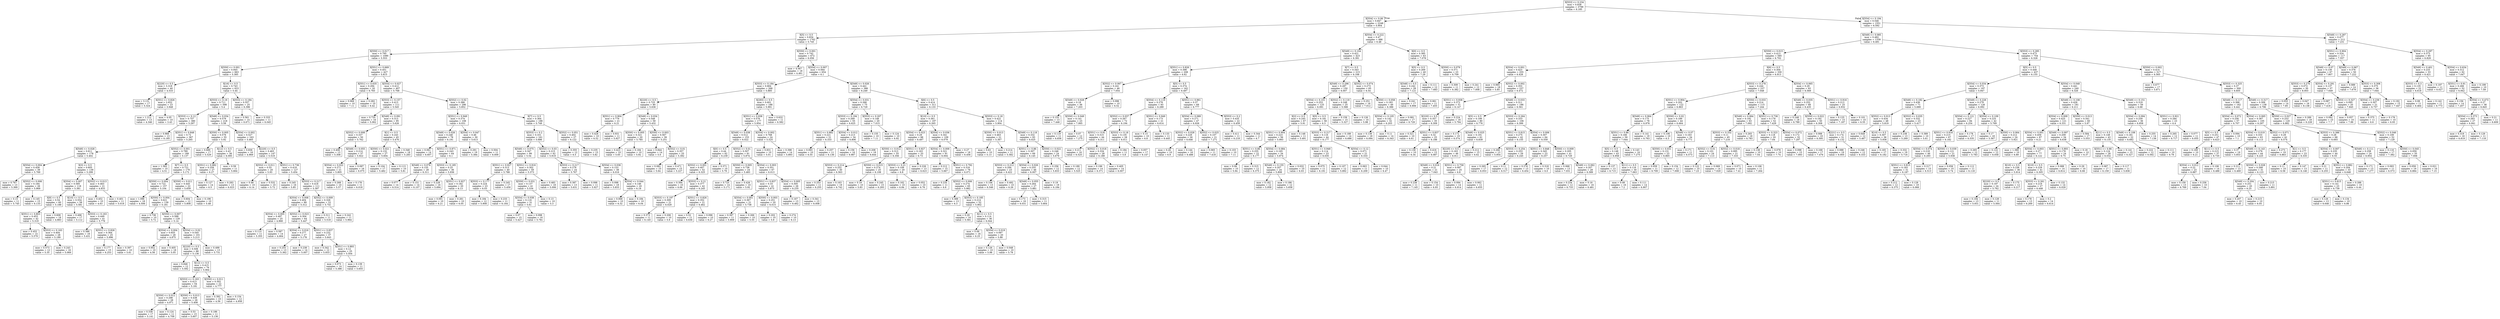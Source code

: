 digraph Tree {
node [shape=box] ;
0 [label="X[553] <= 0.234\nmse = 0.838\nsamples = 3799\nvalue = 6.185"] ;
1 [label="X[554] <= 0.06\nmse = 0.847\nsamples = 2248\nvalue = 5.904"] ;
0 -> 1 [labeldistance=2.5, labelangle=45, headlabel="True"] ;
2 [label="X[5] <= 0.5\nmse = 0.834\nsamples = 1762\nvalue = 5.745"] ;
1 -> 2 ;
3 [label="X[550] <= 0.017\nmse = 0.795\nsamples = 1090\nvalue = 5.553"] ;
2 -> 3 ;
4 [label="X[550] <= 0.001\nmse = 0.945\nsamples = 663\nvalue = 5.385"] ;
3 -> 4 ;
5 [label="X[220] <= 0.5\nmse = 3.318\nsamples = 40\nvalue = 4.533"] ;
4 -> 5 ;
6 [label="mse = 3.131\nsamples = 17\nvalue = 5.324"] ;
5 -> 6 ;
7 [label="X[551] <= 0.826\nmse = 2.652\nsamples = 23\nvalue = 3.948"] ;
5 -> 7 ;
8 [label="mse = 1.212\nsamples = 13\nvalue = 4.346"] ;
7 -> 8 ;
9 [label="mse = 4.05\nsamples = 10\nvalue = 3.43"] ;
7 -> 9 ;
10 [label="X[16] <= 0.5\nmse = 0.743\nsamples = 623\nvalue = 5.44"] ;
4 -> 10 ;
11 [label="X[553] <= 0.19\nmse = 0.711\nsamples = 598\nvalue = 5.4"] ;
10 -> 11 ;
12 [label="X[553] <= 0.12\nmse = 0.757\nsamples = 380\nvalue = 5.297"] ;
11 -> 12 ;
13 [label="mse = 0.989\nsamples = 13\nvalue = 6.185"] ;
12 -> 13 ;
14 [label="X[551] <= 0.848\nmse = 0.72\nsamples = 367\nvalue = 5.265"] ;
12 -> 14 ;
15 [label="X[549] <= 0.028\nmse = 0.611\nsamples = 178\nvalue = 5.402"] ;
14 -> 15 ;
16 [label="X[554] <= 0.004\nmse = 0.458\nsamples = 39\nvalue = 5.769"] ;
15 -> 16 ;
17 [label="mse = 0.767\nsamples = 13\nvalue = 5.369"] ;
16 -> 17 ;
18 [label="X[552] <= 0.006\nmse = 0.184\nsamples = 26\nvalue = 5.969"] ;
16 -> 18 ;
19 [label="mse = 0.15\nsamples = 11\nvalue = 5.745"] ;
18 -> 19 ;
20 [label="mse = 0.145\nsamples = 15\nvalue = 6.133"] ;
18 -> 20 ;
21 [label="X[3] <= 0.5\nmse = 0.605\nsamples = 139\nvalue = 5.299"] ;
15 -> 21 ;
22 [label="X[554] <= 0.007\nmse = 0.585\nsamples = 118\nvalue = 5.381"] ;
21 -> 22 ;
23 [label="X[8] <= 0.5\nmse = 0.54\nsamples = 60\nvalue = 5.188"] ;
22 -> 23 ;
24 [label="X[551] <= 0.803\nmse = 0.453\nsamples = 42\nvalue = 5.319"] ;
23 -> 24 ;
25 [label="mse = 0.452\nsamples = 14\nvalue = 5.579"] ;
24 -> 25 ;
26 [label="X[553] <= 0.163\nmse = 0.404\nsamples = 28\nvalue = 5.189"] ;
24 -> 26 ;
27 [label="mse = 0.573\nsamples = 12\nvalue = 5.35"] ;
26 -> 27 ;
28 [label="mse = 0.243\nsamples = 16\nvalue = 5.069"] ;
26 -> 28 ;
29 [label="mse = 0.608\nsamples = 18\nvalue = 4.883"] ;
23 -> 29 ;
30 [label="X[10] <= 0.5\nmse = 0.554\nsamples = 58\nvalue = 5.581"] ;
22 -> 30 ;
31 [label="mse = 0.496\nsamples = 17\nvalue = 5.112"] ;
30 -> 31 ;
32 [label="X[553] <= 0.163\nmse = 0.449\nsamples = 41\nvalue = 5.776"] ;
30 -> 32 ;
33 [label="mse = 0.386\nsamples = 16\nvalue = 5.431"] ;
32 -> 33 ;
34 [label="X[551] <= 0.826\nmse = 0.364\nsamples = 25\nvalue = 5.996"] ;
32 -> 34 ;
35 [label="mse = 0.177\nsamples = 15\nvalue = 6.253"] ;
34 -> 35 ;
36 [label="mse = 0.397\nsamples = 10\nvalue = 5.61"] ;
34 -> 36 ;
37 [label="X[552] <= 0.013\nmse = 0.463\nsamples = 21\nvalue = 4.833"] ;
21 -> 37 ;
38 [label="mse = 0.452\nsamples = 10\nvalue = 4.63"] ;
37 -> 38 ;
39 [label="mse = 0.401\nsamples = 11\nvalue = 5.018"] ;
37 -> 39 ;
40 [label="X[552] <= 0.001\nmse = 0.789\nsamples = 189\nvalue = 5.137"] ;
14 -> 40 ;
41 [label="mse = 1.583\nsamples = 10\nvalue = 4.51"] ;
40 -> 41 ;
42 [label="X[7] <= 0.5\nmse = 0.721\nsamples = 179\nvalue = 5.172"] ;
40 -> 42 ;
43 [label="X[550] <= 0.004\nmse = 0.722\nsamples = 157\nvalue = 5.104"] ;
42 -> 43 ;
44 [label="mse = 1.096\nsamples = 18\nvalue = 4.506"] ;
43 -> 44 ;
45 [label="X[550] <= 0.004\nmse = 0.621\nsamples = 139\nvalue = 5.181"] ;
43 -> 45 ;
46 [label="mse = 0.736\nsamples = 10\nvalue = 5.72"] ;
45 -> 46 ;
47 [label="X[550] <= 0.007\nmse = 0.588\nsamples = 129\nvalue = 5.14"] ;
45 -> 47 ;
48 [label="X[554] <= 0.004\nmse = 0.655\nsamples = 28\nvalue = 4.875"] ;
47 -> 48 ;
49 [label="mse = 0.952\nsamples = 10\nvalue = 4.56"] ;
48 -> 49 ;
50 [label="mse = 0.405\nsamples = 18\nvalue = 5.05"] ;
48 -> 50 ;
51 [label="X[554] <= 0.02\nmse = 0.545\nsamples = 101\nvalue = 5.213"] ;
47 -> 51 ;
52 [label="X[220] <= 0.5\nmse = 0.506\nsamples = 88\nvalue = 5.136"] ;
51 -> 52 ;
53 [label="mse = 0.846\nsamples = 12\nvalue = 5.592"] ;
52 -> 53 ;
54 [label="X[12] <= 0.5\nmse = 0.415\nsamples = 76\nvalue = 5.064"] ;
52 -> 54 ;
55 [label="X[553] <= 0.163\nmse = 0.413\nsamples = 54\nvalue = 5.181"] ;
54 -> 55 ;
56 [label="X[550] <= 0.012\nmse = 0.298\nsamples = 28\nvalue = 4.971"] ;
55 -> 56 ;
57 [label="mse = 0.338\nsamples = 17\nvalue = 5.141"] ;
56 -> 57 ;
58 [label="mse = 0.124\nsamples = 11\nvalue = 4.709"] ;
56 -> 58 ;
59 [label="X[550] <= 0.013\nmse = 0.438\nsamples = 26\nvalue = 5.408"] ;
55 -> 59 ;
60 [label="mse = 0.53\nsamples = 15\nvalue = 5.607"] ;
59 -> 60 ;
61 [label="mse = 0.186\nsamples = 11\nvalue = 5.136"] ;
59 -> 61 ;
62 [label="X[550] <= 0.011\nmse = 0.302\nsamples = 22\nvalue = 4.777"] ;
54 -> 62 ;
63 [label="mse = 0.392\nsamples = 10\nvalue = 4.56"] ;
62 -> 63 ;
64 [label="mse = 0.154\nsamples = 12\nvalue = 4.958"] ;
62 -> 64 ;
65 [label="mse = 0.499\nsamples = 13\nvalue = 5.731"] ;
51 -> 65 ;
66 [label="X[550] <= 0.011\nmse = 0.445\nsamples = 22\nvalue = 5.659"] ;
42 -> 66 ;
67 [label="mse = 0.604\nsamples = 12\nvalue = 5.808"] ;
66 -> 67 ;
68 [label="mse = 0.196\nsamples = 10\nvalue = 5.48"] ;
66 -> 68 ;
69 [label="X[549] <= 0.034\nmse = 0.579\nsamples = 218\nvalue = 5.58"] ;
11 -> 69 ;
70 [label="X[550] <= 0.005\nmse = 0.579\nsamples = 55\nvalue = 5.92"] ;
69 -> 70 ;
71 [label="mse = 0.689\nsamples = 17\nvalue = 5.529"] ;
70 -> 71 ;
72 [label="X[12] <= 0.5\nmse = 0.43\nsamples = 38\nvalue = 6.095"] ;
70 -> 72 ;
73 [label="X[551] <= 0.882\nmse = 0.259\nsamples = 27\nvalue = 6.27"] ;
72 -> 73 ;
74 [label="mse = 0.127\nsamples = 14\nvalue = 6.5"] ;
73 -> 74 ;
75 [label="mse = 0.283\nsamples = 13\nvalue = 6.023"] ;
73 -> 75 ;
76 [label="mse = 0.59\nsamples = 11\nvalue = 5.664"] ;
72 -> 76 ;
77 [label="X[554] <= 0.002\nmse = 0.527\nsamples = 163\nvalue = 5.465"] ;
69 -> 77 ;
78 [label="mse = 0.836\nsamples = 16\nvalue = 4.969"] ;
77 -> 78 ;
79 [label="X[220] <= 0.5\nmse = 0.463\nsamples = 147\nvalue = 5.519"] ;
77 -> 79 ;
80 [label="X[552] <= 0.011\nmse = 0.55\nsamples = 20\nvalue = 5.93"] ;
79 -> 80 ;
81 [label="mse = 0.48\nsamples = 10\nvalue = 6.14"] ;
80 -> 81 ;
82 [label="mse = 0.532\nsamples = 10\nvalue = 5.72"] ;
80 -> 82 ;
83 [label="X[551] <= 0.736\nmse = 0.419\nsamples = 127\nvalue = 5.454"] ;
79 -> 83 ;
84 [label="mse = 0.245\nsamples = 16\nvalue = 5.85"] ;
83 -> 84 ;
85 [label="X[553] <= 0.217\nmse = 0.418\nsamples = 111\nvalue = 5.397"] ;
83 -> 85 ;
86 [label="X[554] <= 0.008\nmse = 0.404\nsamples = 89\nvalue = 5.312"] ;
85 -> 86 ;
87 [label="X[554] <= 0.005\nmse = 0.497\nsamples = 25\nvalue = 4.968"] ;
86 -> 87 ;
88 [label="mse = 0.115\nsamples = 11\nvalue = 5.355"] ;
87 -> 88 ;
89 [label="mse = 0.587\nsamples = 14\nvalue = 4.664"] ;
87 -> 89 ;
90 [label="X[552] <= 0.023\nmse = 0.304\nsamples = 64\nvalue = 5.447"] ;
86 -> 90 ;
91 [label="X[554] <= 0.016\nmse = 0.277\nsamples = 27\nvalue = 5.178"] ;
90 -> 91 ;
92 [label="mse = 0.255\nsamples = 13\nvalue = 5.362"] ;
91 -> 92 ;
93 [label="mse = 0.238\nsamples = 14\nvalue = 5.007"] ;
91 -> 93 ;
94 [label="X[551] <= 0.837\nmse = 0.232\nsamples = 37\nvalue = 5.643"] ;
90 -> 94 ;
95 [label="mse = 0.342\nsamples = 12\nvalue = 5.933"] ;
94 -> 95 ;
96 [label="X[551] <= 0.893\nmse = 0.12\nsamples = 25\nvalue = 5.504"] ;
94 -> 96 ;
97 [label="mse = 0.073\nsamples = 14\nvalue = 5.386"] ;
96 -> 97 ;
98 [label="mse = 0.139\nsamples = 11\nvalue = 5.655"] ;
96 -> 98 ;
99 [label="X[552] <= 0.009\nmse = 0.326\nsamples = 22\nvalue = 5.741"] ;
85 -> 99 ;
100 [label="mse = 0.311\nsamples = 11\nvalue = 5.518"] ;
99 -> 100 ;
101 [label="mse = 0.242\nsamples = 11\nvalue = 5.964"] ;
99 -> 101 ;
102 [label="X[553] <= 0.184\nmse = 0.557\nsamples = 25\nvalue = 6.396"] ;
10 -> 102 ;
103 [label="mse = 0.561\nsamples = 14\nvalue = 6.671"] ;
102 -> 103 ;
104 [label="mse = 0.333\nsamples = 11\nvalue = 6.045"] ;
102 -> 104 ;
105 [label="X[551] <= 0.669\nmse = 0.451\nsamples = 427\nvalue = 5.815"] ;
3 -> 105 ;
106 [label="X[551] <= 0.635\nmse = 0.294\nsamples = 20\nvalue = 6.765"] ;
105 -> 106 ;
107 [label="mse = 0.069\nsamples = 10\nvalue = 7.11"] ;
106 -> 107 ;
108 [label="mse = 0.282\nsamples = 10\nvalue = 6.42"] ;
106 -> 108 ;
109 [label="X[554] <= 0.027\nmse = 0.412\nsamples = 407\nvalue = 5.768"] ;
105 -> 109 ;
110 [label="X[553] <= 0.157\nmse = 0.413\nsamples = 111\nvalue = 5.545"] ;
109 -> 110 ;
111 [label="mse = 0.735\nsamples = 16\nvalue = 5.062"] ;
110 -> 111 ;
112 [label="X[549] <= 0.091\nmse = 0.313\nsamples = 95\nvalue = 5.626"] ;
110 -> 112 ;
113 [label="X[552] <= 0.008\nmse = 0.337\nsamples = 50\nvalue = 5.762"] ;
112 -> 113 ;
114 [label="mse = 0.408\nsamples = 13\nvalue = 5.308"] ;
113 -> 114 ;
115 [label="X[549] <= 0.055\nmse = 0.214\nsamples = 37\nvalue = 5.922"] ;
113 -> 115 ;
116 [label="X[554] <= 0.022\nmse = 0.271\nsamples = 21\nvalue = 5.805"] ;
115 -> 116 ;
117 [label="mse = 0.268\nsamples = 10\nvalue = 5.57"] ;
116 -> 117 ;
118 [label="mse = 0.178\nsamples = 11\nvalue = 6.018"] ;
116 -> 118 ;
119 [label="mse = 0.097\nsamples = 16\nvalue = 6.075"] ;
115 -> 119 ;
120 [label="X[1] <= 0.5\nmse = 0.243\nsamples = 45\nvalue = 5.476"] ;
112 -> 120 ;
121 [label="X[550] <= 0.021\nmse = 0.132\nsamples = 27\nvalue = 5.604"] ;
120 -> 121 ;
122 [label="mse = 0.104\nsamples = 17\nvalue = 5.482"] ;
121 -> 122 ;
123 [label="mse = 0.113\nsamples = 10\nvalue = 5.81"] ;
121 -> 123 ;
124 [label="mse = 0.348\nsamples = 18\nvalue = 5.283"] ;
120 -> 124 ;
125 [label="X[552] <= 0.02\nmse = 0.386\nsamples = 296\nvalue = 5.852"] ;
109 -> 125 ;
126 [label="X[551] <= 0.949\nmse = 0.374\nsamples = 108\nvalue = 6.031"] ;
125 -> 126 ;
127 [label="X[549] <= 0.026\nmse = 0.248\nsamples = 78\nvalue = 6.191"] ;
126 -> 127 ;
128 [label="mse = 0.061\nsamples = 14\nvalue = 6.607"] ;
127 -> 128 ;
129 [label="X[551] <= 0.871\nmse = 0.243\nsamples = 64\nvalue = 6.1"] ;
127 -> 129 ;
130 [label="X[549] <= 0.076\nmse = 0.155\nsamples = 28\nvalue = 6.311"] ;
129 -> 130 ;
131 [label="mse = 0.077\nsamples = 14\nvalue = 6.514"] ;
130 -> 131 ;
132 [label="mse = 0.151\nsamples = 14\nvalue = 6.107"] ;
130 -> 132 ;
133 [label="X[553] <= 0.185\nmse = 0.25\nsamples = 36\nvalue = 5.936"] ;
129 -> 133 ;
134 [label="mse = 0.228\nsamples = 16\nvalue = 5.694"] ;
133 -> 134 ;
135 [label="X[551] <= 0.927\nmse = 0.182\nsamples = 20\nvalue = 6.13"] ;
133 -> 135 ;
136 [label="mse = 0.091\nsamples = 10\nvalue = 6.21"] ;
135 -> 136 ;
137 [label="mse = 0.261\nsamples = 10\nvalue = 6.05"] ;
135 -> 137 ;
138 [label="X[554] <= 0.047\nmse = 0.46\nsamples = 30\nvalue = 5.613"] ;
126 -> 138 ;
139 [label="mse = 0.291\nsamples = 19\nvalue = 5.384"] ;
138 -> 139 ;
140 [label="mse = 0.504\nsamples = 11\nvalue = 6.009"] ;
138 -> 140 ;
141 [label="X[7] <= 0.5\nmse = 0.364\nsamples = 188\nvalue = 5.749"] ;
125 -> 141 ;
142 [label="X[553] <= 0.2\nmse = 0.331\nsamples = 161\nvalue = 5.686"] ;
141 -> 142 ;
143 [label="X[549] <= 0.075\nmse = 0.347\nsamples = 99\nvalue = 5.54"] ;
142 -> 143 ;
144 [label="X[551] <= 0.927\nmse = 0.313\nsamples = 40\nvalue = 5.788"] ;
143 -> 144 ;
145 [label="X[553] <= 0.177\nmse = 0.224\nsamples = 23\nvalue = 6.03"] ;
144 -> 145 ;
146 [label="mse = 0.184\nsamples = 12\nvalue = 5.908"] ;
145 -> 146 ;
147 [label="mse = 0.233\nsamples = 11\nvalue = 6.164"] ;
145 -> 147 ;
148 [label="mse = 0.245\nsamples = 17\nvalue = 5.459"] ;
144 -> 148 ;
149 [label="X[551] <= 0.916\nmse = 0.302\nsamples = 59\nvalue = 5.373"] ;
143 -> 149 ;
150 [label="X[550] <= 0.031\nmse = 0.137\nsamples = 41\nvalue = 5.534"] ;
149 -> 150 ;
151 [label="X[554] <= 0.038\nmse = 0.116\nsamples = 31\nvalue = 5.61"] ;
150 -> 151 ;
152 [label="mse = 0.07\nsamples = 15\nvalue = 5.427"] ;
151 -> 152 ;
153 [label="mse = 0.098\nsamples = 16\nvalue = 5.781"] ;
151 -> 153 ;
154 [label="mse = 0.13\nsamples = 10\nvalue = 5.3"] ;
150 -> 154 ;
155 [label="mse = 0.483\nsamples = 18\nvalue = 5.006"] ;
149 -> 155 ;
156 [label="X[552] <= 0.03\nmse = 0.215\nsamples = 62\nvalue = 5.919"] ;
142 -> 156 ;
157 [label="X[553] <= 0.217\nmse = 0.276\nsamples = 24\nvalue = 5.767"] ;
156 -> 157 ;
158 [label="mse = 0.387\nsamples = 13\nvalue = 5.631"] ;
157 -> 158 ;
159 [label="mse = 0.098\nsamples = 11\nvalue = 5.927"] ;
157 -> 159 ;
160 [label="X[554] <= 0.036\nmse = 0.153\nsamples = 38\nvalue = 6.016"] ;
156 -> 160 ;
161 [label="mse = 0.098\nsamples = 18\nvalue = 5.833"] ;
160 -> 161 ;
162 [label="X[554] <= 0.044\nmse = 0.146\nsamples = 20\nvalue = 6.18"] ;
160 -> 162 ;
163 [label="mse = 0.068\nsamples = 10\nvalue = 6.32"] ;
162 -> 163 ;
164 [label="mse = 0.184\nsamples = 10\nvalue = 6.04"] ;
162 -> 164 ;
165 [label="X[552] <= 0.051\nmse = 0.402\nsamples = 27\nvalue = 6.122"] ;
141 -> 165 ;
166 [label="mse = 0.355\nsamples = 12\nvalue = 6.5"] ;
165 -> 166 ;
167 [label="mse = 0.235\nsamples = 15\nvalue = 5.82"] ;
165 -> 167 ;
168 [label="X[550] <= 0.001\nmse = 0.742\nsamples = 672\nvalue = 6.056"] ;
2 -> 168 ;
169 [label="mse = 4.567\nsamples = 18\nvalue = 4.461"] ;
168 -> 169 ;
170 [label="X[554] <= 0.007\nmse = 0.564\nsamples = 654\nvalue = 6.1"] ;
168 -> 170 ;
171 [label="X[553] <= 0.184\nmse = 0.664\nsamples = 268\nvalue = 5.885"] ;
170 -> 171 ;
172 [label="X[220] <= 0.5\nmse = 0.725\nsamples = 80\nvalue = 5.636"] ;
171 -> 172 ;
173 [label="X[551] <= 0.904\nmse = 0.779\nsamples = 21\nvalue = 6.21"] ;
172 -> 173 ;
174 [label="mse = 0.428\nsamples = 10\nvalue = 6.52"] ;
173 -> 174 ;
175 [label="mse = 0.931\nsamples = 11\nvalue = 5.927"] ;
173 -> 175 ;
176 [label="X[549] <= 0.034\nmse = 0.548\nsamples = 59\nvalue = 5.432"] ;
172 -> 176 ;
177 [label="X[550] <= 0.005\nmse = 0.321\nsamples = 20\nvalue = 5.785"] ;
176 -> 177 ;
178 [label="mse = 0.423\nsamples = 10\nvalue = 5.65"] ;
177 -> 178 ;
179 [label="mse = 0.184\nsamples = 10\nvalue = 5.92"] ;
177 -> 179 ;
180 [label="X[550] <= 0.003\nmse = 0.567\nsamples = 39\nvalue = 5.251"] ;
176 -> 180 ;
181 [label="mse = 0.844\nsamples = 14\nvalue = 5.0"] ;
180 -> 181 ;
182 [label="X[552] <= 0.01\nmse = 0.357\nsamples = 25\nvalue = 5.392"] ;
180 -> 182 ;
183 [label="mse = 0.082\nsamples = 10\nvalue = 5.64"] ;
182 -> 183 ;
184 [label="mse = 0.471\nsamples = 15\nvalue = 5.227"] ;
182 -> 184 ;
185 [label="X[293] <= 0.5\nmse = 0.601\nsamples = 188\nvalue = 5.991"] ;
171 -> 185 ;
186 [label="X[551] <= 0.938\nmse = 0.576\nsamples = 177\nvalue = 5.954"] ;
185 -> 186 ;
187 [label="X[549] <= 0.038\nmse = 0.512\nsamples = 153\nvalue = 6.022"] ;
186 -> 187 ;
188 [label="X[0] <= 0.5\nmse = 0.44\nsamples = 62\nvalue = 6.239"] ;
187 -> 188 ;
189 [label="X[552] <= 0.001\nmse = 0.407\nsamples = 52\nvalue = 6.325"] ;
188 -> 189 ;
190 [label="mse = 0.394\nsamples = 10\nvalue = 6.66"] ;
189 -> 190 ;
191 [label="X[553] <= 0.21\nmse = 0.377\nsamples = 42\nvalue = 6.245"] ;
189 -> 191 ;
192 [label="X[553] <= 0.197\nmse = 0.309\nsamples = 21\nvalue = 6.029"] ;
191 -> 192 ;
193 [label="mse = 0.373\nsamples = 11\nvalue = 6.145"] ;
192 -> 193 ;
194 [label="mse = 0.206\nsamples = 10\nvalue = 5.9"] ;
192 -> 194 ;
195 [label="X[551] <= 0.826\nmse = 0.352\nsamples = 21\nvalue = 6.462"] ;
191 -> 195 ;
196 [label="mse = 0.52\nsamples = 11\nvalue = 6.636"] ;
195 -> 196 ;
197 [label="mse = 0.096\nsamples = 10\nvalue = 6.27"] ;
195 -> 197 ;
198 [label="mse = 0.371\nsamples = 10\nvalue = 5.79"] ;
188 -> 198 ;
199 [label="X[552] <= 0.01\nmse = 0.507\nsamples = 91\nvalue = 5.874"] ;
187 -> 199 ;
200 [label="X[550] <= 0.005\nmse = 0.736\nsamples = 24\nvalue = 5.483"] ;
199 -> 200 ;
201 [label="mse = 0.725\nsamples = 14\nvalue = 5.171"] ;
200 -> 201 ;
202 [label="mse = 0.426\nsamples = 10\nvalue = 5.92"] ;
200 -> 202 ;
203 [label="X[554] <= 0.003\nmse = 0.351\nsamples = 67\nvalue = 6.013"] ;
199 -> 203 ;
204 [label="X[551] <= 0.837\nmse = 0.33\nsamples = 41\nvalue = 5.873"] ;
203 -> 204 ;
205 [label="X[554] <= 0.001\nmse = 0.367\nsamples = 21\nvalue = 5.738"] ;
204 -> 205 ;
206 [label="mse = 0.397\nsamples = 11\nvalue = 5.909"] ;
205 -> 206 ;
207 [label="mse = 0.266\nsamples = 10\nvalue = 5.55"] ;
205 -> 207 ;
208 [label="X[550] <= 0.003\nmse = 0.251\nsamples = 20\nvalue = 6.015"] ;
204 -> 208 ;
209 [label="mse = 0.202\nsamples = 10\nvalue = 5.9"] ;
208 -> 209 ;
210 [label="mse = 0.274\nsamples = 10\nvalue = 6.13"] ;
208 -> 210 ;
211 [label="X[554] <= 0.005\nmse = 0.305\nsamples = 26\nvalue = 6.235"] ;
203 -> 211 ;
212 [label="mse = 0.167\nsamples = 13\nvalue = 6.462"] ;
211 -> 212 ;
213 [label="mse = 0.341\nsamples = 13\nvalue = 6.008"] ;
211 -> 213 ;
214 [label="X[554] <= 0.002\nmse = 0.768\nsamples = 24\nvalue = 5.525"] ;
186 -> 214 ;
215 [label="mse = 0.831\nsamples = 10\nvalue = 5.01"] ;
214 -> 215 ;
216 [label="mse = 0.398\nsamples = 14\nvalue = 5.893"] ;
214 -> 216 ;
217 [label="mse = 0.632\nsamples = 11\nvalue = 6.582"] ;
185 -> 217 ;
218 [label="X[549] <= 0.026\nmse = 0.441\nsamples = 386\nvalue = 6.249"] ;
170 -> 218 ;
219 [label="X[554] <= 0.031\nmse = 0.266\nsamples = 75\nvalue = 6.729"] ;
218 -> 219 ;
220 [label="X[553] <= 0.194\nmse = 0.269\nsamples = 55\nvalue = 6.625"] ;
219 -> 220 ;
221 [label="X[551] <= 0.882\nmse = 0.221\nsamples = 21\nvalue = 6.333"] ;
220 -> 221 ;
222 [label="mse = 0.093\nsamples = 10\nvalue = 6.55"] ;
221 -> 222 ;
223 [label="mse = 0.257\nsamples = 11\nvalue = 6.136"] ;
221 -> 223 ;
224 [label="X[554] <= 0.012\nmse = 0.213\nsamples = 34\nvalue = 6.806"] ;
220 -> 224 ;
225 [label="mse = 0.156\nsamples = 16\nvalue = 6.987"] ;
224 -> 225 ;
226 [label="mse = 0.208\nsamples = 18\nvalue = 6.644"] ;
224 -> 226 ;
227 [label="X[553] <= 0.207\nmse = 0.148\nsamples = 20\nvalue = 7.015"] ;
219 -> 227 ;
228 [label="mse = 0.155\nsamples = 10\nvalue = 7.11"] ;
227 -> 228 ;
229 [label="mse = 0.124\nsamples = 10\nvalue = 6.92"] ;
227 -> 229 ;
230 [label="X[6] <= 0.5\nmse = 0.414\nsamples = 311\nvalue = 6.133"] ;
218 -> 230 ;
231 [label="X[10] <= 0.5\nmse = 0.361\nsamples = 197\nvalue = 6.265"] ;
230 -> 231 ;
232 [label="X[554] <= 0.023\nmse = 0.29\nsamples = 88\nvalue = 6.497"] ;
231 -> 232 ;
233 [label="X[550] <= 0.012\nmse = 0.313\nsamples = 55\nvalue = 6.356"] ;
232 -> 233 ;
234 [label="X[553] <= 0.214\nmse = 0.252\nsamples = 30\nvalue = 6.563"] ;
233 -> 234 ;
235 [label="mse = 0.253\nsamples = 11\nvalue = 6.255"] ;
234 -> 235 ;
236 [label="mse = 0.163\nsamples = 19\nvalue = 6.742"] ;
234 -> 236 ;
237 [label="X[550] <= 0.015\nmse = 0.274\nsamples = 25\nvalue = 6.108"] ;
233 -> 237 ;
238 [label="mse = 0.19\nsamples = 10\nvalue = 5.83"] ;
237 -> 238 ;
239 [label="mse = 0.245\nsamples = 15\nvalue = 6.293"] ;
237 -> 239 ;
240 [label="X[551] <= 0.927\nmse = 0.163\nsamples = 33\nvalue = 6.73"] ;
232 -> 240 ;
241 [label="X[553] <= 0.21\nmse = 0.109\nsamples = 20\nvalue = 6.8"] ;
240 -> 241 ;
242 [label="mse = 0.162\nsamples = 10\nvalue = 6.84"] ;
241 -> 242 ;
243 [label="mse = 0.052\nsamples = 10\nvalue = 6.76"] ;
241 -> 243 ;
244 [label="mse = 0.226\nsamples = 13\nvalue = 6.623"] ;
240 -> 244 ;
245 [label="X[554] <= 0.036\nmse = 0.341\nsamples = 109\nvalue = 6.079"] ;
231 -> 245 ;
246 [label="X[554] <= 0.009\nmse = 0.321\nsamples = 91\nvalue = 6.004"] ;
245 -> 246 ;
247 [label="mse = 0.212\nsamples = 15\nvalue = 5.667"] ;
246 -> 247 ;
248 [label="X[551] <= 0.792\nmse = 0.316\nsamples = 76\nvalue = 6.071"] ;
246 -> 248 ;
249 [label="mse = 0.235\nsamples = 11\nvalue = 6.6"] ;
248 -> 249 ;
250 [label="X[552] <= 0.006\nmse = 0.274\nsamples = 65\nvalue = 5.982"] ;
248 -> 250 ;
251 [label="mse = 0.389\nsamples = 13\nvalue = 6.3"] ;
250 -> 251 ;
252 [label="X[553] <= 0.185\nmse = 0.214\nsamples = 52\nvalue = 5.902"] ;
250 -> 252 ;
253 [label="mse = 0.29\nsamples = 16\nvalue = 5.581"] ;
252 -> 253 ;
254 [label="X[11] <= 0.5\nmse = 0.114\nsamples = 36\nvalue = 6.044"] ;
252 -> 254 ;
255 [label="mse = 0.06\nsamples = 16\nvalue = 6.25"] ;
254 -> 255 ;
256 [label="X[554] <= 0.019\nmse = 0.097\nsamples = 20\nvalue = 5.88"] ;
254 -> 256 ;
257 [label="mse = 0.126\nsamples = 10\nvalue = 5.98"] ;
256 -> 257 ;
258 [label="mse = 0.048\nsamples = 10\nvalue = 5.78"] ;
256 -> 258 ;
259 [label="mse = 0.27\nsamples = 18\nvalue = 6.456"] ;
245 -> 259 ;
260 [label="X[553] <= 0.18\nmse = 0.422\nsamples = 114\nvalue = 5.904"] ;
230 -> 260 ;
261 [label="X[550] <= 0.013\nmse = 0.463\nsamples = 21\nvalue = 5.367"] ;
260 -> 261 ;
262 [label="mse = 0.63\nsamples = 10\nvalue = 5.13"] ;
261 -> 262 ;
263 [label="mse = 0.214\nsamples = 11\nvalue = 5.582"] ;
261 -> 263 ;
264 [label="X[549] <= 0.118\nmse = 0.332\nsamples = 93\nvalue = 6.025"] ;
260 -> 264 ;
265 [label="X[551] <= 0.86\nmse = 0.307\nsamples = 69\nvalue = 6.145"] ;
264 -> 265 ;
266 [label="X[553] <= 0.212\nmse = 0.294\nsamples = 23\nvalue = 6.422"] ;
265 -> 266 ;
267 [label="mse = 0.106\nsamples = 13\nvalue = 6.546"] ;
266 -> 267 ;
268 [label="mse = 0.492\nsamples = 10\nvalue = 6.26"] ;
266 -> 268 ;
269 [label="X[554] <= 0.026\nmse = 0.255\nsamples = 46\nvalue = 6.007"] ;
265 -> 269 ;
270 [label="X[549] <= 0.055\nmse = 0.264\nsamples = 27\nvalue = 5.881"] ;
269 -> 270 ;
271 [label="mse = 0.173\nsamples = 16\nvalue = 6.031"] ;
270 -> 271 ;
272 [label="mse = 0.315\nsamples = 11\nvalue = 5.664"] ;
270 -> 272 ;
273 [label="mse = 0.19\nsamples = 19\nvalue = 6.184"] ;
269 -> 273 ;
274 [label="X[550] <= 0.022\nmse = 0.246\nsamples = 24\nvalue = 5.679"] ;
264 -> 274 ;
275 [label="mse = 0.256\nsamples = 12\nvalue = 5.833"] ;
274 -> 275 ;
276 [label="mse = 0.189\nsamples = 12\nvalue = 5.525"] ;
274 -> 276 ;
277 [label="X[554] <= 0.222\nmse = 0.47\nsamples = 486\nvalue = 6.48"] ;
1 -> 277 ;
278 [label="X[549] <= 0.104\nmse = 0.421\nsamples = 423\nvalue = 6.391"] ;
277 -> 278 ;
279 [label="X[551] <= 0.826\nmse = 0.398\nsamples = 208\nvalue = 6.62"] ;
278 -> 279 ;
280 [label="X[552] <= 0.067\nmse = 0.241\nsamples = 46\nvalue = 7.054"] ;
279 -> 280 ;
281 [label="X[549] <= 0.028\nmse = 0.18\nsamples = 36\nvalue = 7.203"] ;
280 -> 281 ;
282 [label="mse = 0.155\nsamples = 13\nvalue = 7.446"] ;
281 -> 282 ;
283 [label="X[550] <= 0.049\nmse = 0.141\nsamples = 23\nvalue = 7.065"] ;
281 -> 283 ;
284 [label="mse = 0.119\nsamples = 11\nvalue = 6.836"] ;
283 -> 284 ;
285 [label="mse = 0.07\nsamples = 12\nvalue = 7.275"] ;
283 -> 285 ;
286 [label="mse = 0.096\nsamples = 10\nvalue = 6.52"] ;
280 -> 286 ;
287 [label="X[5] <= 0.5\nmse = 0.374\nsamples = 162\nvalue = 6.497"] ;
279 -> 287 ;
288 [label="X[554] <= 0.119\nmse = 0.276\nsamples = 93\nvalue = 6.289"] ;
287 -> 288 ;
289 [label="X[552] <= 0.037\nmse = 0.267\nsamples = 72\nvalue = 6.194"] ;
288 -> 289 ;
290 [label="X[551] <= 0.91\nmse = 0.315\nsamples = 44\nvalue = 6.311"] ;
289 -> 290 ;
291 [label="mse = 0.211\nsamples = 16\nvalue = 6.525"] ;
290 -> 291 ;
292 [label="X[552] <= 0.018\nmse = 0.334\nsamples = 28\nvalue = 6.189"] ;
290 -> 292 ;
293 [label="mse = 0.196\nsamples = 14\nvalue = 6.371"] ;
292 -> 293 ;
294 [label="mse = 0.405\nsamples = 14\nvalue = 6.007"] ;
292 -> 294 ;
295 [label="X[553] <= 0.18\nmse = 0.135\nsamples = 28\nvalue = 6.011"] ;
289 -> 295 ;
296 [label="mse = 0.184\nsamples = 11\nvalue = 5.8"] ;
295 -> 296 ;
297 [label="mse = 0.057\nsamples = 17\nvalue = 6.147"] ;
295 -> 297 ;
298 [label="X[551] <= 0.949\nmse = 0.173\nsamples = 21\nvalue = 6.614"] ;
288 -> 298 ;
299 [label="mse = 0.15\nsamples = 10\nvalue = 6.8"] ;
298 -> 299 ;
300 [label="mse = 0.133\nsamples = 11\nvalue = 6.445"] ;
298 -> 300 ;
301 [label="X[551] <= 0.961\nmse = 0.37\nsamples = 69\nvalue = 6.777"] ;
287 -> 301 ;
302 [label="X[554] <= 0.089\nmse = 0.271\nsamples = 47\nvalue = 6.926"] ;
301 -> 302 ;
303 [label="X[552] <= 0.028\nmse = 0.229\nsamples = 26\nvalue = 6.646"] ;
302 -> 303 ;
304 [label="mse = 0.26\nsamples = 10\nvalue = 6.9"] ;
303 -> 304 ;
305 [label="mse = 0.144\nsamples = 16\nvalue = 6.488"] ;
303 -> 305 ;
306 [label="X[552] <= 0.025\nmse = 0.107\nsamples = 21\nvalue = 7.271"] ;
302 -> 306 ;
307 [label="mse = 0.065\nsamples = 11\nvalue = 7.418"] ;
306 -> 307 ;
308 [label="mse = 0.103\nsamples = 10\nvalue = 7.11"] ;
306 -> 308 ;
309 [label="X[553] <= 0.2\nmse = 0.435\nsamples = 22\nvalue = 6.459"] ;
301 -> 309 ;
310 [label="mse = 0.411\nsamples = 11\nvalue = 6.218"] ;
309 -> 310 ;
311 [label="mse = 0.344\nsamples = 11\nvalue = 6.7"] ;
309 -> 311 ;
312 [label="X[7] <= 0.5\nmse = 0.343\nsamples = 215\nvalue = 6.168"] ;
278 -> 312 ;
313 [label="X[549] <= 0.296\nmse = 0.287\nsamples = 150\nvalue = 6.007"] ;
312 -> 313 ;
314 [label="X[554] <= 0.101\nmse = 0.253\nsamples = 125\nvalue = 6.091"] ;
313 -> 314 ;
315 [label="X[2] <= 0.5\nmse = 0.245\nsamples = 67\nvalue = 5.91"] ;
314 -> 315 ;
316 [label="X[551] <= 0.904\nmse = 0.223\nsamples = 56\nvalue = 5.993"] ;
315 -> 316 ;
317 [label="X[551] <= 0.86\nmse = 0.255\nsamples = 22\nvalue = 6.177"] ;
316 -> 317 ;
318 [label="mse = 0.08\nsamples = 10\nvalue = 5.94"] ;
317 -> 318 ;
319 [label="mse = 0.315\nsamples = 12\nvalue = 6.375"] ;
317 -> 319 ;
320 [label="X[554] <= 0.084\nmse = 0.165\nsamples = 34\nvalue = 5.874"] ;
316 -> 320 ;
321 [label="X[549] <= 0.155\nmse = 0.207\nsamples = 24\nvalue = 5.808"] ;
320 -> 321 ;
322 [label="mse = 0.182\nsamples = 12\nvalue = 5.958"] ;
321 -> 322 ;
323 [label="mse = 0.186\nsamples = 12\nvalue = 5.658"] ;
321 -> 323 ;
324 [label="mse = 0.032\nsamples = 10\nvalue = 6.03"] ;
320 -> 324 ;
325 [label="mse = 0.148\nsamples = 11\nvalue = 5.491"] ;
315 -> 325 ;
326 [label="X[5] <= 0.5\nmse = 0.181\nsamples = 58\nvalue = 6.3"] ;
314 -> 326 ;
327 [label="X[553] <= 0.217\nmse = 0.116\nsamples = 44\nvalue = 6.177"] ;
326 -> 327 ;
328 [label="X[551] <= 0.949\nmse = 0.114\nsamples = 23\nvalue = 6.035"] ;
327 -> 328 ;
329 [label="mse = 0.075\nsamples = 11\nvalue = 6.191"] ;
328 -> 329 ;
330 [label="mse = 0.107\nsamples = 12\nvalue = 5.892"] ;
328 -> 330 ;
331 [label="X[554] <= 0.12\nmse = 0.071\nsamples = 21\nvalue = 6.333"] ;
327 -> 331 ;
332 [label="mse = 0.063\nsamples = 11\nvalue = 6.209"] ;
331 -> 332 ;
333 [label="mse = 0.044\nsamples = 10\nvalue = 6.47"] ;
331 -> 333 ;
334 [label="mse = 0.188\nsamples = 14\nvalue = 6.686"] ;
326 -> 334 ;
335 [label="X[552] <= 0.119\nmse = 0.248\nsamples = 25\nvalue = 5.588"] ;
313 -> 335 ;
336 [label="mse = 0.159\nsamples = 15\nvalue = 5.327"] ;
335 -> 336 ;
337 [label="mse = 0.126\nsamples = 10\nvalue = 5.98"] ;
335 -> 337 ;
338 [label="X[552] <= 0.074\nmse = 0.273\nsamples = 65\nvalue = 6.54"] ;
312 -> 338 ;
339 [label="mse = 0.251\nsamples = 16\nvalue = 7.012"] ;
338 -> 339 ;
340 [label="X[550] <= 0.058\nmse = 0.183\nsamples = 49\nvalue = 6.386"] ;
338 -> 340 ;
341 [label="X[554] <= 0.105\nmse = 0.142\nsamples = 32\nvalue = 6.203"] ;
340 -> 341 ;
342 [label="mse = 0.139\nsamples = 18\nvalue = 6.094"] ;
341 -> 342 ;
343 [label="mse = 0.11\nsamples = 14\nvalue = 6.343"] ;
341 -> 343 ;
344 [label="mse = 0.081\nsamples = 17\nvalue = 6.729"] ;
340 -> 344 ;
345 [label="X[0] <= 0.5\nmse = 0.385\nsamples = 63\nvalue = 7.078"] ;
277 -> 345 ;
346 [label="X[5] <= 0.5\nmse = 0.269\nsamples = 40\nvalue = 7.29"] ;
345 -> 346 ;
347 [label="X[548] <= 0.5\nmse = 0.242\nsamples = 28\nvalue = 7.121"] ;
346 -> 347 ;
348 [label="mse = 0.241\nsamples = 17\nvalue = 6.906"] ;
347 -> 348 ;
349 [label="mse = 0.061\nsamples = 11\nvalue = 7.455"] ;
347 -> 349 ;
350 [label="mse = 0.111\nsamples = 12\nvalue = 7.683"] ;
346 -> 350 ;
351 [label="X[550] <= 0.079\nmse = 0.371\nsamples = 23\nvalue = 6.709"] ;
345 -> 351 ;
352 [label="mse = 0.309\nsamples = 11\nvalue = 6.382"] ;
351 -> 352 ;
353 [label="mse = 0.241\nsamples = 12\nvalue = 7.008"] ;
351 -> 353 ;
354 [label="X[554] <= 0.194\nmse = 0.546\nsamples = 1551\nvalue = 6.592"] ;
0 -> 354 [labeldistance=2.5, labelangle=-45, headlabel="False"] ;
355 [label="X[549] <= 0.085\nmse = 0.482\nsamples = 1339\nvalue = 6.491"] ;
354 -> 355 ;
356 [label="X[550] <= 0.015\nmse = 0.413\nsamples = 585\nvalue = 6.702"] ;
355 -> 356 ;
357 [label="X[554] <= 0.001\nmse = 0.423\nsamples = 255\nvalue = 6.428"] ;
356 -> 357 ;
358 [label="mse = 0.985\nsamples = 18\nvalue = 5.85"] ;
357 -> 358 ;
359 [label="X[552] <= 0.002\nmse = 0.353\nsamples = 237\nvalue = 6.472"] ;
357 -> 359 ;
360 [label="X[551] <= 0.938\nmse = 0.372\nsamples = 51\nvalue = 6.147"] ;
359 -> 360 ;
361 [label="X[220] <= 0.5\nmse = 0.357\nsamples = 35\nvalue = 6.309"] ;
360 -> 361 ;
362 [label="mse = 0.321\nsamples = 10\nvalue = 6.61"] ;
361 -> 362 ;
363 [label="X[551] <= 0.837\nmse = 0.32\nsamples = 25\nvalue = 6.188"] ;
361 -> 363 ;
364 [label="mse = 0.138\nsamples = 10\nvalue = 6.34"] ;
363 -> 364 ;
365 [label="mse = 0.416\nsamples = 15\nvalue = 6.087"] ;
363 -> 365 ;
366 [label="mse = 0.224\nsamples = 16\nvalue = 5.794"] ;
360 -> 366 ;
367 [label="X[549] <= 0.033\nmse = 0.311\nsamples = 186\nvalue = 6.561"] ;
359 -> 367 ;
368 [label="X[5] <= 0.5\nmse = 0.199\nsamples = 80\nvalue = 6.776"] ;
367 -> 368 ;
369 [label="mse = 0.172\nsamples = 19\nvalue = 6.574"] ;
368 -> 369 ;
370 [label="X[549] <= 0.025\nmse = 0.191\nsamples = 61\nvalue = 6.839"] ;
368 -> 370 ;
371 [label="X[220] <= 0.5\nmse = 0.163\nsamples = 46\nvalue = 6.911"] ;
370 -> 371 ;
372 [label="X[549] <= 0.016\nmse = 0.21\nsamples = 21\nvalue = 7.043"] ;
371 -> 372 ;
373 [label="mse = 0.239\nsamples = 11\nvalue = 7.145"] ;
372 -> 373 ;
374 [label="mse = 0.154\nsamples = 10\nvalue = 6.93"] ;
372 -> 374 ;
375 [label="X[551] <= 0.758\nmse = 0.097\nsamples = 25\nvalue = 6.8"] ;
371 -> 375 ;
376 [label="mse = 0.094\nsamples = 14\nvalue = 6.914"] ;
375 -> 376 ;
377 [label="mse = 0.062\nsamples = 11\nvalue = 6.655"] ;
375 -> 377 ;
378 [label="mse = 0.212\nsamples = 15\nvalue = 6.62"] ;
370 -> 378 ;
379 [label="X[553] <= 0.264\nmse = 0.333\nsamples = 106\nvalue = 6.399"] ;
367 -> 379 ;
380 [label="X[551] <= 0.815\nmse = 0.275\nsamples = 42\nvalue = 6.155"] ;
379 -> 380 ;
381 [label="mse = 0.266\nsamples = 13\nvalue = 5.954"] ;
380 -> 381 ;
382 [label="X[553] <= 0.254\nmse = 0.253\nsamples = 29\nvalue = 6.245"] ;
380 -> 382 ;
383 [label="mse = 0.265\nsamples = 17\nvalue = 6.053"] ;
382 -> 383 ;
384 [label="mse = 0.11\nsamples = 12\nvalue = 6.517"] ;
382 -> 384 ;
385 [label="X[554] <= 0.006\nmse = 0.307\nsamples = 64\nvalue = 6.559"] ;
379 -> 385 ;
386 [label="X[551] <= 0.848\nmse = 0.345\nsamples = 23\nvalue = 6.257"] ;
385 -> 386 ;
387 [label="mse = 0.276\nsamples = 13\nvalue = 6.454"] ;
386 -> 387 ;
388 [label="mse = 0.318\nsamples = 10\nvalue = 6.0"] ;
386 -> 388 ;
389 [label="X[550] <= 0.009\nmse = 0.205\nsamples = 41\nvalue = 6.729"] ;
385 -> 389 ;
390 [label="mse = 0.068\nsamples = 13\nvalue = 7.031"] ;
389 -> 390 ;
391 [label="X[549] <= 0.062\nmse = 0.207\nsamples = 28\nvalue = 6.589"] ;
389 -> 391 ;
392 [label="mse = 0.234\nsamples = 12\nvalue = 6.733"] ;
391 -> 392 ;
393 [label="mse = 0.16\nsamples = 16\nvalue = 6.481"] ;
391 -> 393 ;
394 [label="X[6] <= 0.5\nmse = 0.304\nsamples = 330\nvalue = 6.913"] ;
356 -> 394 ;
395 [label="X[553] <= 0.278\nmse = 0.244\nsamples = 237\nvalue = 7.048"] ;
394 -> 395 ;
396 [label="X[551] <= 0.904\nmse = 0.202\nsamples = 122\nvalue = 6.863"] ;
395 -> 396 ;
397 [label="X[549] <= 0.064\nmse = 0.175\nsamples = 78\nvalue = 6.976"] ;
396 -> 397 ;
398 [label="X[551] <= 0.86\nmse = 0.166\nsamples = 59\nvalue = 7.044"] ;
397 -> 398 ;
399 [label="X[5] <= 0.5\nmse = 0.148\nsamples = 43\nvalue = 6.958"] ;
398 -> 399 ;
400 [label="mse = 0.137\nsamples = 13\nvalue = 6.715"] ;
399 -> 400 ;
401 [label="X[11] <= 0.5\nmse = 0.116\nsamples = 30\nvalue = 7.063"] ;
399 -> 401 ;
402 [label="mse = 0.08\nsamples = 16\nvalue = 7.2"] ;
401 -> 402 ;
403 [label="mse = 0.111\nsamples = 14\nvalue = 6.907"] ;
401 -> 403 ;
404 [label="mse = 0.143\nsamples = 16\nvalue = 7.275"] ;
398 -> 404 ;
405 [label="mse = 0.141\nsamples = 19\nvalue = 6.763"] ;
397 -> 405 ;
406 [label="X[550] <= 0.02\nmse = 0.189\nsamples = 44\nvalue = 6.664"] ;
396 -> 406 ;
407 [label="mse = 0.106\nsamples = 10\nvalue = 6.3"] ;
406 -> 407 ;
408 [label="X[549] <= 0.07\nmse = 0.163\nsamples = 34\nvalue = 6.771"] ;
406 -> 408 ;
409 [label="X[550] <= 0.031\nmse = 0.131\nsamples = 23\nvalue = 6.865"] ;
408 -> 409 ;
410 [label="mse = 0.059\nsamples = 11\nvalue = 6.709"] ;
409 -> 410 ;
411 [label="mse = 0.154\nsamples = 12\nvalue = 7.008"] ;
409 -> 411 ;
412 [label="mse = 0.171\nsamples = 11\nvalue = 6.573"] ;
408 -> 412 ;
413 [label="X[550] <= 0.033\nmse = 0.214\nsamples = 115\nvalue = 7.244"] ;
395 -> 413 ;
414 [label="X[549] <= 0.064\nmse = 0.192\nsamples = 63\nvalue = 7.092"] ;
413 -> 414 ;
415 [label="X[553] <= 0.332\nmse = 0.11\nsamples = 45\nvalue = 7.216"] ;
414 -> 415 ;
416 [label="X[552] <= 0.01\nmse = 0.101\nsamples = 24\nvalue = 7.113"] ;
415 -> 416 ;
417 [label="mse = 0.122\nsamples = 10\nvalue = 7.23"] ;
416 -> 417 ;
418 [label="mse = 0.069\nsamples = 14\nvalue = 7.029"] ;
416 -> 418 ;
419 [label="X[552] <= 0.018\nmse = 0.095\nsamples = 21\nvalue = 7.333"] ;
415 -> 419 ;
420 [label="mse = 0.071\nsamples = 10\nvalue = 7.41"] ;
419 -> 420 ;
421 [label="mse = 0.106\nsamples = 11\nvalue = 7.264"] ;
419 -> 421 ;
422 [label="mse = 0.265\nsamples = 18\nvalue = 6.783"] ;
414 -> 422 ;
423 [label="X[551] <= 0.736\nmse = 0.179\nsamples = 52\nvalue = 7.429"] ;
413 -> 423 ;
424 [label="X[553] <= 0.323\nmse = 0.118\nsamples = 20\nvalue = 7.64"] ;
423 -> 424 ;
425 [label="mse = 0.138\nsamples = 10\nvalue = 7.54"] ;
424 -> 425 ;
426 [label="mse = 0.078\nsamples = 10\nvalue = 7.74"] ;
424 -> 426 ;
427 [label="X[554] <= 0.072\nmse = 0.172\nsamples = 32\nvalue = 7.297"] ;
423 -> 427 ;
428 [label="mse = 0.098\nsamples = 15\nvalue = 7.093"] ;
427 -> 428 ;
429 [label="mse = 0.168\nsamples = 17\nvalue = 7.476"] ;
427 -> 429 ;
430 [label="X[554] <= 0.065\nmse = 0.29\nsamples = 93\nvalue = 6.569"] ;
394 -> 430 ;
431 [label="X[549] <= 0.035\nmse = 0.252\nsamples = 68\nvalue = 6.435"] ;
430 -> 431 ;
432 [label="mse = 0.248\nsamples = 18\nvalue = 6.789"] ;
431 -> 432 ;
433 [label="X[550] <= 0.022\nmse = 0.192\nsamples = 50\nvalue = 6.308"] ;
431 -> 433 ;
434 [label="mse = 0.088\nsamples = 19\nvalue = 6.595"] ;
433 -> 434 ;
435 [label="X[221] <= 0.5\nmse = 0.174\nsamples = 31\nvalue = 6.132"] ;
433 -> 435 ;
436 [label="mse = 0.088\nsamples = 19\nvalue = 6.005"] ;
435 -> 436 ;
437 [label="mse = 0.246\nsamples = 12\nvalue = 6.333"] ;
435 -> 437 ;
438 [label="X[551] <= 0.916\nmse = 0.213\nsamples = 25\nvalue = 6.932"] ;
430 -> 438 ;
439 [label="mse = 0.125\nsamples = 15\nvalue = 7.187"] ;
438 -> 439 ;
440 [label="mse = 0.101\nsamples = 10\nvalue = 6.55"] ;
438 -> 440 ;
441 [label="X[553] <= 0.285\nmse = 0.473\nsamples = 754\nvalue = 6.328"] ;
355 -> 441 ;
442 [label="X[5] <= 0.5\nmse = 0.446\nsamples = 437\nvalue = 6.155"] ;
441 -> 442 ;
443 [label="X[554] <= 0.034\nmse = 0.373\nsamples = 197\nvalue = 5.947"] ;
442 -> 443 ;
444 [label="X[549] <= 0.182\nmse = 0.436\nsamples = 71\nvalue = 5.689"] ;
443 -> 444 ;
445 [label="X[552] <= 0.013\nmse = 0.434\nsamples = 48\nvalue = 5.819"] ;
444 -> 445 ;
446 [label="mse = 0.649\nsamples = 12\nvalue = 5.467"] ;
445 -> 446 ;
447 [label="X[10] <= 0.5\nmse = 0.307\nsamples = 36\nvalue = 5.936"] ;
445 -> 447 ;
448 [label="mse = 0.165\nsamples = 17\nvalue = 6.182"] ;
447 -> 448 ;
449 [label="mse = 0.332\nsamples = 19\nvalue = 5.716"] ;
447 -> 449 ;
450 [label="X[552] <= 0.035\nmse = 0.332\nsamples = 23\nvalue = 5.417"] ;
444 -> 450 ;
451 [label="mse = 0.238\nsamples = 13\nvalue = 5.269"] ;
450 -> 451 ;
452 [label="mse = 0.389\nsamples = 10\nvalue = 5.61"] ;
450 -> 452 ;
453 [label="X[549] <= 0.228\nmse = 0.279\nsamples = 126\nvalue = 6.092"] ;
443 -> 453 ;
454 [label="X[554] <= 0.121\nmse = 0.227\nsamples = 84\nvalue = 6.254"] ;
453 -> 454 ;
455 [label="X[551] <= 0.916\nmse = 0.215\nsamples = 67\nvalue = 6.182"] ;
454 -> 455 ;
456 [label="X[554] <= 0.074\nmse = 0.218\nsamples = 46\nvalue = 6.293"] ;
455 -> 456 ;
457 [label="X[551] <= 0.815\nmse = 0.183\nsamples = 31\nvalue = 6.187"] ;
456 -> 457 ;
458 [label="mse = 0.212\nsamples = 12\nvalue = 6.375"] ;
457 -> 458 ;
459 [label="mse = 0.128\nsamples = 19\nvalue = 6.068"] ;
457 -> 459 ;
460 [label="mse = 0.217\nsamples = 15\nvalue = 6.513"] ;
456 -> 460 ;
461 [label="X[550] <= 0.039\nmse = 0.121\nsamples = 21\nvalue = 5.938"] ;
455 -> 461 ;
462 [label="mse = 0.056\nsamples = 10\nvalue = 5.74"] ;
461 -> 462 ;
463 [label="mse = 0.112\nsamples = 11\nvalue = 6.118"] ;
461 -> 463 ;
464 [label="mse = 0.178\nsamples = 17\nvalue = 6.535"] ;
454 -> 464 ;
465 [label="X[554] <= 0.109\nmse = 0.225\nsamples = 42\nvalue = 5.769"] ;
453 -> 465 ;
466 [label="mse = 0.17\nsamples = 18\nvalue = 5.567"] ;
465 -> 466 ;
467 [label="X[550] <= 0.064\nmse = 0.212\nsamples = 24\nvalue = 5.921"] ;
465 -> 467 ;
468 [label="mse = 0.265\nsamples = 12\nvalue = 5.783"] ;
467 -> 468 ;
469 [label="mse = 0.122\nsamples = 12\nvalue = 6.058"] ;
467 -> 469 ;
470 [label="X[554] <= 0.048\nmse = 0.441\nsamples = 240\nvalue = 6.326"] ;
442 -> 470 ;
471 [label="X[549] <= 0.108\nmse = 0.426\nsamples = 181\nvalue = 6.211"] ;
470 -> 471 ;
472 [label="X[554] <= 0.009\nmse = 0.425\nsamples = 121\nvalue = 6.331"] ;
471 -> 472 ;
473 [label="X[554] <= 0.001\nmse = 0.459\nsamples = 87\nvalue = 6.21"] ;
472 -> 473 ;
474 [label="mse = 1.389\nsamples = 10\nvalue = 6.89"] ;
473 -> 474 ;
475 [label="X[554] <= 0.003\nmse = 0.27\nsamples = 77\nvalue = 6.122"] ;
473 -> 475 ;
476 [label="X[10] <= 0.5\nmse = 0.236\nsamples = 36\nvalue = 5.914"] ;
475 -> 476 ;
477 [label="X[220] <= 0.5\nmse = 0.197\nsamples = 24\nvalue = 5.762"] ;
476 -> 477 ;
478 [label="mse = 0.194\nsamples = 13\nvalue = 5.931"] ;
477 -> 478 ;
479 [label="mse = 0.128\nsamples = 11\nvalue = 5.564"] ;
477 -> 479 ;
480 [label="mse = 0.175\nsamples = 12\nvalue = 6.217"] ;
476 -> 480 ;
481 [label="X[10] <= 0.5\nmse = 0.229\nsamples = 41\nvalue = 6.305"] ;
475 -> 481 ;
482 [label="X[553] <= 0.261\nmse = 0.219\nsamples = 27\nvalue = 6.448"] ;
481 -> 482 ;
483 [label="mse = 0.178\nsamples = 13\nvalue = 6.269"] ;
482 -> 483 ;
484 [label="mse = 0.2\nsamples = 14\nvalue = 6.614"] ;
482 -> 484 ;
485 [label="mse = 0.132\nsamples = 14\nvalue = 6.029"] ;
481 -> 485 ;
486 [label="X[549] <= 0.097\nmse = 0.209\nsamples = 34\nvalue = 6.638"] ;
472 -> 486 ;
487 [label="X[551] <= 0.893\nmse = 0.178\nsamples = 24\nvalue = 6.75"] ;
486 -> 487 ;
488 [label="mse = 0.088\nsamples = 14\nvalue = 6.814"] ;
487 -> 488 ;
489 [label="mse = 0.29\nsamples = 10\nvalue = 6.66"] ;
487 -> 489 ;
490 [label="mse = 0.18\nsamples = 10\nvalue = 6.37"] ;
486 -> 490 ;
491 [label="X[550] <= 0.013\nmse = 0.341\nsamples = 60\nvalue = 5.97"] ;
471 -> 491 ;
492 [label="mse = 0.584\nsamples = 17\nvalue = 5.553"] ;
491 -> 492 ;
493 [label="X[11] <= 0.5\nmse = 0.149\nsamples = 43\nvalue = 6.135"] ;
491 -> 493 ;
494 [label="X[551] <= 0.86\nmse = 0.124\nsamples = 28\nvalue = 6.032"] ;
493 -> 494 ;
495 [label="mse = 0.087\nsamples = 17\nvalue = 6.159"] ;
494 -> 495 ;
496 [label="mse = 0.117\nsamples = 11\nvalue = 5.836"] ;
494 -> 496 ;
497 [label="mse = 0.141\nsamples = 15\nvalue = 6.327"] ;
493 -> 497 ;
498 [label="X[549] <= 0.151\nmse = 0.319\nsamples = 59\nvalue = 6.68"] ;
470 -> 498 ;
499 [label="X[554] <= 0.094\nmse = 0.259\nsamples = 36\nvalue = 6.858"] ;
498 -> 499 ;
500 [label="X[549] <= 0.108\nmse = 0.181\nsamples = 22\nvalue = 6.682"] ;
499 -> 500 ;
501 [label="mse = 0.222\nsamples = 12\nvalue = 6.592"] ;
500 -> 501 ;
502 [label="mse = 0.111\nsamples = 10\nvalue = 6.79"] ;
500 -> 502 ;
503 [label="mse = 0.255\nsamples = 14\nvalue = 7.136"] ;
499 -> 503 ;
504 [label="X[551] <= 0.921\nmse = 0.284\nsamples = 23\nvalue = 6.4"] ;
498 -> 504 ;
505 [label="mse = 0.265\nsamples = 12\nvalue = 6.717"] ;
504 -> 505 ;
506 [label="mse = 0.077\nsamples = 11\nvalue = 6.055"] ;
504 -> 506 ;
507 [label="X[550] <= 0.002\nmse = 0.414\nsamples = 317\nvalue = 6.565"] ;
441 -> 507 ;
508 [label="mse = 0.677\nsamples = 17\nvalue = 5.871"] ;
507 -> 508 ;
509 [label="X[553] <= 0.325\nmse = 0.37\nsamples = 300\nvalue = 6.605"] ;
507 -> 509 ;
510 [label="X[549] <= 0.117\nmse = 0.366\nsamples = 162\nvalue = 6.441"] ;
509 -> 510 ;
511 [label="X[554] <= 0.072\nmse = 0.256\nsamples = 57\nvalue = 6.707"] ;
510 -> 511 ;
512 [label="X[5] <= 0.5\nmse = 0.251\nsamples = 47\nvalue = 6.623"] ;
511 -> 512 ;
513 [label="mse = 0.169\nsamples = 10\nvalue = 6.21"] ;
512 -> 513 ;
514 [label="X[11] <= 0.5\nmse = 0.215\nsamples = 37\nvalue = 6.735"] ;
512 -> 514 ;
515 [label="X[554] <= 0.012\nmse = 0.22\nsamples = 23\nvalue = 6.887"] ;
514 -> 515 ;
516 [label="mse = 0.159\nsamples = 13\nvalue = 6.769"] ;
515 -> 516 ;
517 [label="mse = 0.258\nsamples = 10\nvalue = 7.04"] ;
515 -> 517 ;
518 [label="mse = 0.106\nsamples = 14\nvalue = 6.486"] ;
514 -> 518 ;
519 [label="mse = 0.094\nsamples = 10\nvalue = 7.1"] ;
511 -> 519 ;
520 [label="X[554] <= 0.065\nmse = 0.367\nsamples = 105\nvalue = 6.297"] ;
510 -> 520 ;
521 [label="X[554] <= 0.019\nmse = 0.333\nsamples = 63\nvalue = 6.113"] ;
520 -> 521 ;
522 [label="mse = 0.37\nsamples = 19\nvalue = 5.853"] ;
521 -> 522 ;
523 [label="X[549] <= 0.143\nmse = 0.276\nsamples = 44\nvalue = 6.225"] ;
521 -> 523 ;
524 [label="mse = 0.211\nsamples = 13\nvalue = 6.469"] ;
523 -> 524 ;
525 [label="X[550] <= 0.028\nmse = 0.268\nsamples = 31\nvalue = 6.123"] ;
523 -> 525 ;
526 [label="X[549] <= 0.204\nmse = 0.251\nsamples = 20\nvalue = 6.25"] ;
525 -> 526 ;
527 [label="mse = 0.207\nsamples = 10\nvalue = 6.45"] ;
526 -> 527 ;
528 [label="mse = 0.215\nsamples = 10\nvalue = 6.05"] ;
526 -> 528 ;
529 [label="mse = 0.215\nsamples = 11\nvalue = 5.891"] ;
525 -> 529 ;
530 [label="X[552] <= 0.071\nmse = 0.29\nsamples = 42\nvalue = 6.574"] ;
520 -> 530 ;
531 [label="mse = 0.273\nsamples = 19\nvalue = 6.863"] ;
530 -> 531 ;
532 [label="X[1] <= 0.5\nmse = 0.177\nsamples = 23\nvalue = 6.335"] ;
530 -> 532 ;
533 [label="mse = 0.11\nsamples = 10\nvalue = 6.58"] ;
532 -> 533 ;
534 [label="mse = 0.147\nsamples = 13\nvalue = 6.146"] ;
532 -> 534 ;
535 [label="X[549] <= 0.317\nmse = 0.306\nsamples = 138\nvalue = 6.796"] ;
509 -> 535 ;
536 [label="X[550] <= 0.027\nmse = 0.253\nsamples = 120\nvalue = 6.882"] ;
535 -> 536 ;
537 [label="X[553] <= 0.386\nmse = 0.28\nsamples = 68\nvalue = 6.693"] ;
536 -> 537 ;
538 [label="X[554] <= 0.007\nmse = 0.235\nsamples = 44\nvalue = 6.55"] ;
537 -> 538 ;
539 [label="mse = 0.21\nsamples = 11\nvalue = 6.255"] ;
538 -> 539 ;
540 [label="X[551] <= 0.882\nmse = 0.204\nsamples = 33\nvalue = 6.648"] ;
538 -> 540 ;
541 [label="X[551] <= 0.815\nmse = 0.141\nsamples = 23\nvalue = 6.739"] ;
540 -> 541 ;
542 [label="mse = 0.126\nsamples = 13\nvalue = 6.646"] ;
541 -> 542 ;
543 [label="mse = 0.134\nsamples = 10\nvalue = 6.86"] ;
541 -> 543 ;
544 [label="mse = 0.288\nsamples = 10\nvalue = 6.44"] ;
540 -> 544 ;
545 [label="X[549] <= 0.111\nmse = 0.258\nsamples = 24\nvalue = 6.954"] ;
537 -> 545 ;
546 [label="mse = 0.171\nsamples = 13\nvalue = 7.277"] ;
545 -> 546 ;
547 [label="mse = 0.093\nsamples = 11\nvalue = 6.573"] ;
545 -> 547 ;
548 [label="X[552] <= 0.046\nmse = 0.109\nsamples = 52\nvalue = 7.129"] ;
536 -> 548 ;
549 [label="mse = 0.116\nsamples = 17\nvalue = 7.382"] ;
548 -> 549 ;
550 [label="X[550] <= 0.045\nmse = 0.059\nsamples = 35\nvalue = 7.006"] ;
548 -> 550 ;
551 [label="mse = 0.059\nsamples = 19\nvalue = 6.884"] ;
550 -> 551 ;
552 [label="mse = 0.021\nsamples = 16\nvalue = 7.15"] ;
550 -> 552 ;
553 [label="mse = 0.289\nsamples = 18\nvalue = 6.228"] ;
535 -> 553 ;
554 [label="X[549] <= 0.287\nmse = 0.477\nsamples = 212\nvalue = 7.231"] ;
354 -> 554 ;
555 [label="X[551] <= 0.904\nmse = 0.324\nsamples = 117\nvalue = 7.557"] ;
554 -> 555 ;
556 [label="X[549] <= 0.07\nmse = 0.139\nsamples = 67\nvalue = 7.807"] ;
555 -> 556 ;
557 [label="X[553] <= 0.276\nmse = 0.072\nsamples = 30\nvalue = 8.003"] ;
556 -> 557 ;
558 [label="mse = 0.055\nsamples = 14\nvalue = 7.85"] ;
557 -> 558 ;
559 [label="mse = 0.047\nsamples = 16\nvalue = 8.138"] ;
557 -> 559 ;
560 [label="X[554] <= 0.291\nmse = 0.137\nsamples = 37\nvalue = 7.649"] ;
556 -> 560 ;
561 [label="mse = 0.087\nsamples = 17\nvalue = 7.418"] ;
560 -> 561 ;
562 [label="X[553] <= 0.327\nmse = 0.095\nsamples = 20\nvalue = 7.845"] ;
560 -> 562 ;
563 [label="mse = 0.092\nsamples = 10\nvalue = 7.7"] ;
562 -> 563 ;
564 [label="mse = 0.057\nsamples = 10\nvalue = 7.99"] ;
562 -> 564 ;
565 [label="X[549] <= 0.067\nmse = 0.376\nsamples = 50\nvalue = 7.222"] ;
555 -> 565 ;
566 [label="mse = 0.089\nsamples = 14\nvalue = 7.679"] ;
565 -> 566 ;
567 [label="X[553] <= 0.308\nmse = 0.375\nsamples = 36\nvalue = 7.044"] ;
565 -> 567 ;
568 [label="X[554] <= 0.239\nmse = 0.307\nsamples = 21\nvalue = 6.757"] ;
567 -> 568 ;
569 [label="mse = 0.375\nsamples = 11\nvalue = 6.6"] ;
568 -> 569 ;
570 [label="mse = 0.176\nsamples = 10\nvalue = 6.93"] ;
568 -> 570 ;
571 [label="mse = 0.192\nsamples = 15\nvalue = 7.447"] ;
567 -> 571 ;
572 [label="X[554] <= 0.297\nmse = 0.373\nsamples = 95\nvalue = 6.829"] ;
554 -> 572 ;
573 [label="X[549] <= 0.401\nmse = 0.233\nsamples = 33\nvalue = 6.421"] ;
572 -> 573 ;
574 [label="X[553] <= 0.3\nmse = 0.135\nsamples = 22\nvalue = 6.618"] ;
573 -> 574 ;
575 [label="mse = 0.08\nsamples = 11\nvalue = 6.464"] ;
574 -> 575 ;
576 [label="mse = 0.142\nsamples = 11\nvalue = 6.773"] ;
574 -> 576 ;
577 [label="mse = 0.197\nsamples = 11\nvalue = 6.027"] ;
573 -> 577 ;
578 [label="X[554] <= 0.634\nmse = 0.312\nsamples = 62\nvalue = 7.047"] ;
572 -> 578 ;
579 [label="X[551] <= 0.91\nmse = 0.266\nsamples = 52\nvalue = 6.942"] ;
578 -> 579 ;
580 [label="mse = 0.156\nsamples = 14\nvalue = 7.207"] ;
579 -> 580 ;
581 [label="X[554] <= 0.473\nmse = 0.27\nsamples = 38\nvalue = 6.845"] ;
579 -> 581 ;
582 [label="X[554] <= 0.373\nmse = 0.263\nsamples = 27\nvalue = 6.941"] ;
581 -> 582 ;
583 [label="mse = 0.319\nsamples = 16\nvalue = 6.819"] ;
582 -> 583 ;
584 [label="mse = 0.129\nsamples = 11\nvalue = 7.118"] ;
582 -> 584 ;
585 [label="mse = 0.21\nsamples = 11\nvalue = 6.609"] ;
581 -> 585 ;
586 [label="mse = 0.199\nsamples = 10\nvalue = 7.59"] ;
578 -> 586 ;
}